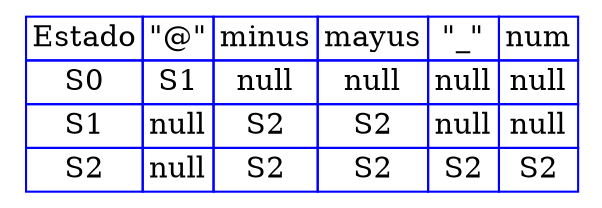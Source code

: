 digraph {

  tbl [

    shape=plaintext
    label=<
      <table border='0' cellborder='1' color='blue' cellspacing='0'>
<tr><td>Estado</td><td>"@"</td><td>minus</td><td>mayus</td><td>"_"</td><td>num</td></tr>
<tr><td>S0</td><td>S1</td><td>null</td><td>null</td><td>null</td><td>null</td></tr>
<tr><td>S1</td><td>null</td><td>S2</td><td>S2</td><td>null</td><td>null</td></tr>
<tr><td>S2</td><td>null</td><td>S2</td><td>S2</td><td>S2</td><td>S2</td></tr>
</table>

    >];

}
